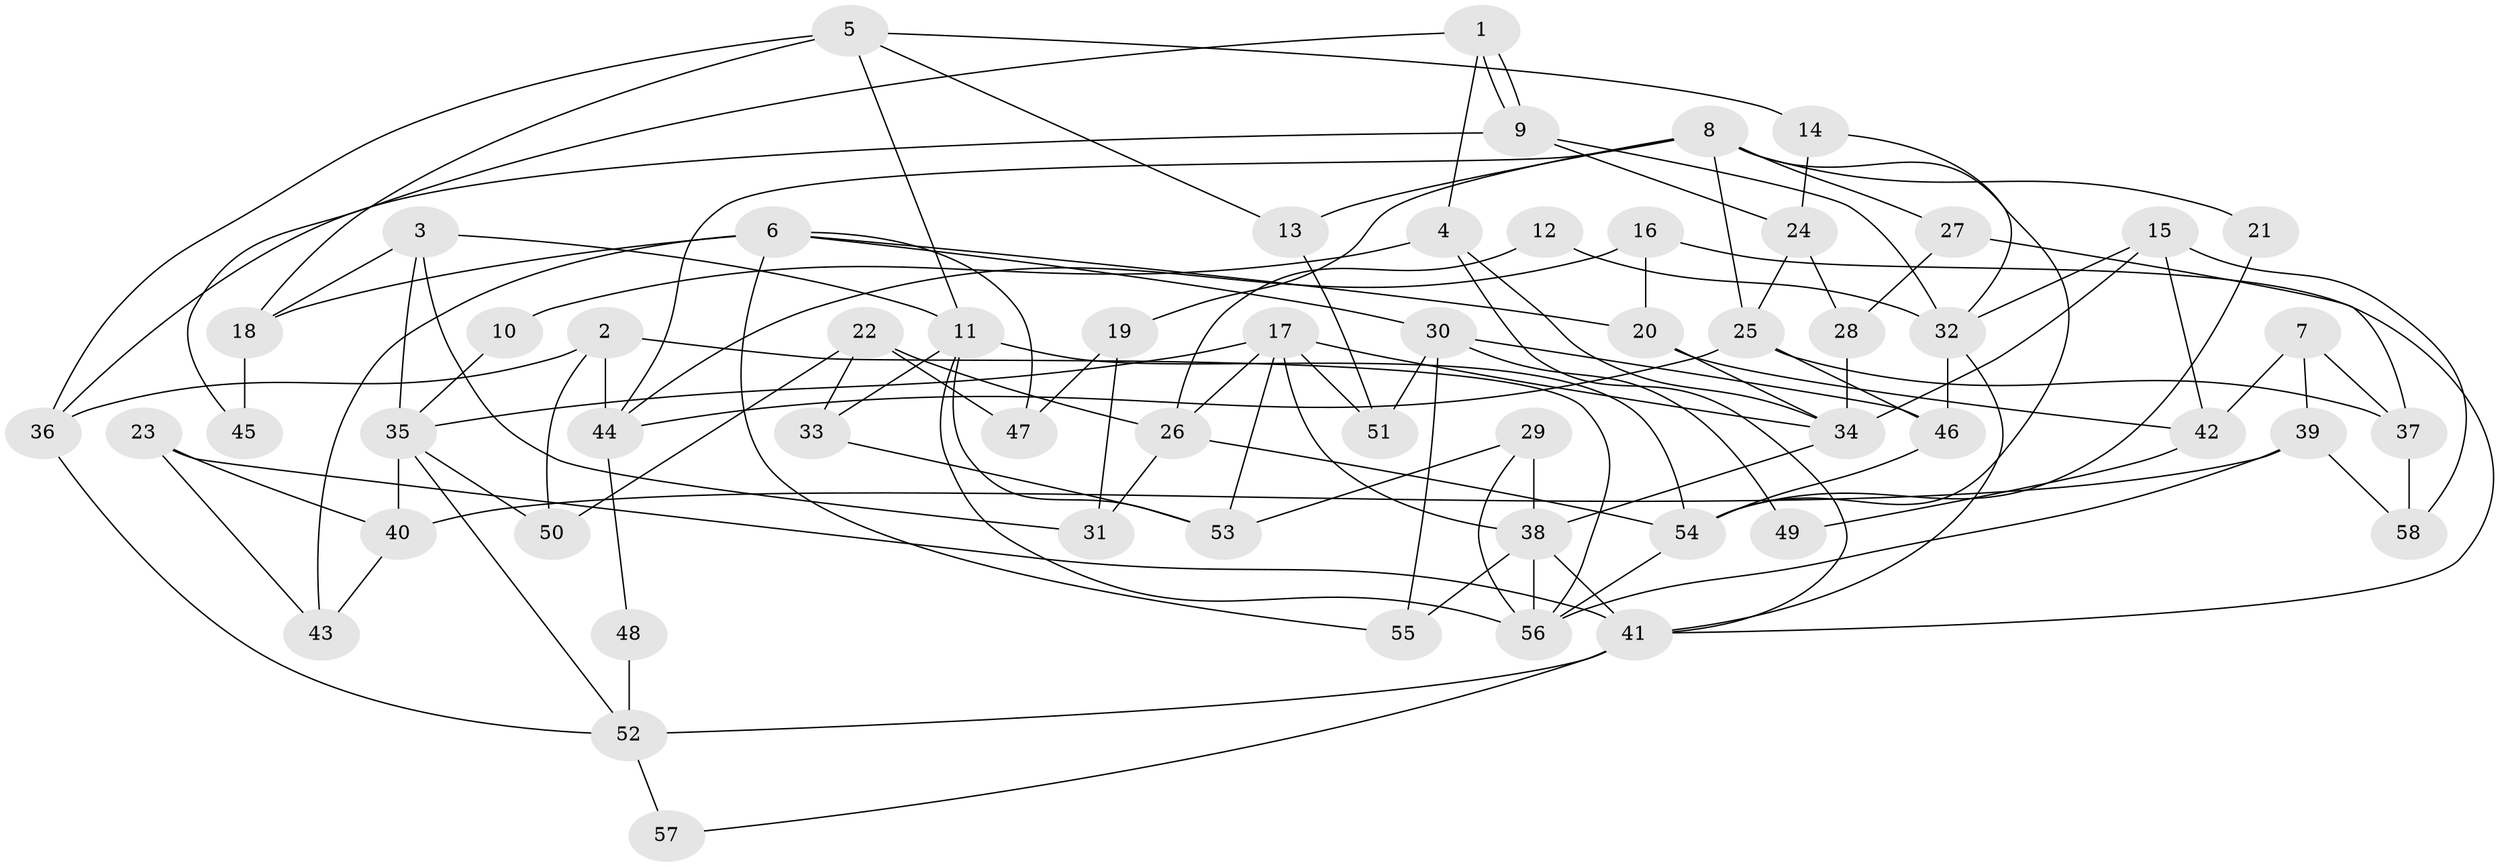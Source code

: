 // coarse degree distribution, {6: 0.24324324324324326, 4: 0.24324324324324326, 9: 0.02702702702702703, 2: 0.08108108108108109, 5: 0.10810810810810811, 3: 0.1891891891891892, 8: 0.05405405405405406, 1: 0.02702702702702703, 7: 0.02702702702702703}
// Generated by graph-tools (version 1.1) at 2025/41/03/06/25 10:41:59]
// undirected, 58 vertices, 116 edges
graph export_dot {
graph [start="1"]
  node [color=gray90,style=filled];
  1;
  2;
  3;
  4;
  5;
  6;
  7;
  8;
  9;
  10;
  11;
  12;
  13;
  14;
  15;
  16;
  17;
  18;
  19;
  20;
  21;
  22;
  23;
  24;
  25;
  26;
  27;
  28;
  29;
  30;
  31;
  32;
  33;
  34;
  35;
  36;
  37;
  38;
  39;
  40;
  41;
  42;
  43;
  44;
  45;
  46;
  47;
  48;
  49;
  50;
  51;
  52;
  53;
  54;
  55;
  56;
  57;
  58;
  1 -- 9;
  1 -- 9;
  1 -- 4;
  1 -- 45;
  2 -- 56;
  2 -- 44;
  2 -- 36;
  2 -- 50;
  3 -- 18;
  3 -- 35;
  3 -- 11;
  3 -- 31;
  4 -- 34;
  4 -- 41;
  4 -- 10;
  5 -- 11;
  5 -- 14;
  5 -- 13;
  5 -- 18;
  5 -- 36;
  6 -- 30;
  6 -- 47;
  6 -- 18;
  6 -- 20;
  6 -- 43;
  6 -- 55;
  7 -- 42;
  7 -- 39;
  7 -- 37;
  8 -- 54;
  8 -- 25;
  8 -- 13;
  8 -- 19;
  8 -- 21;
  8 -- 27;
  8 -- 44;
  9 -- 36;
  9 -- 24;
  9 -- 32;
  10 -- 35;
  11 -- 53;
  11 -- 33;
  11 -- 54;
  11 -- 56;
  12 -- 32;
  12 -- 26;
  13 -- 51;
  14 -- 32;
  14 -- 24;
  15 -- 34;
  15 -- 32;
  15 -- 42;
  15 -- 58;
  16 -- 44;
  16 -- 20;
  16 -- 41;
  17 -- 26;
  17 -- 51;
  17 -- 34;
  17 -- 35;
  17 -- 38;
  17 -- 53;
  18 -- 45;
  19 -- 31;
  19 -- 47;
  20 -- 34;
  20 -- 42;
  21 -- 54;
  22 -- 33;
  22 -- 50;
  22 -- 26;
  22 -- 47;
  23 -- 41;
  23 -- 40;
  23 -- 43;
  24 -- 25;
  24 -- 28;
  25 -- 37;
  25 -- 46;
  25 -- 44;
  26 -- 54;
  26 -- 31;
  27 -- 37;
  27 -- 28;
  28 -- 34;
  29 -- 56;
  29 -- 38;
  29 -- 53;
  30 -- 46;
  30 -- 55;
  30 -- 49;
  30 -- 51;
  32 -- 41;
  32 -- 46;
  33 -- 53;
  34 -- 38;
  35 -- 52;
  35 -- 40;
  35 -- 50;
  36 -- 52;
  37 -- 58;
  38 -- 41;
  38 -- 55;
  38 -- 56;
  39 -- 56;
  39 -- 40;
  39 -- 58;
  40 -- 43;
  41 -- 52;
  41 -- 57;
  42 -- 49;
  44 -- 48;
  46 -- 54;
  48 -- 52;
  52 -- 57;
  54 -- 56;
}
